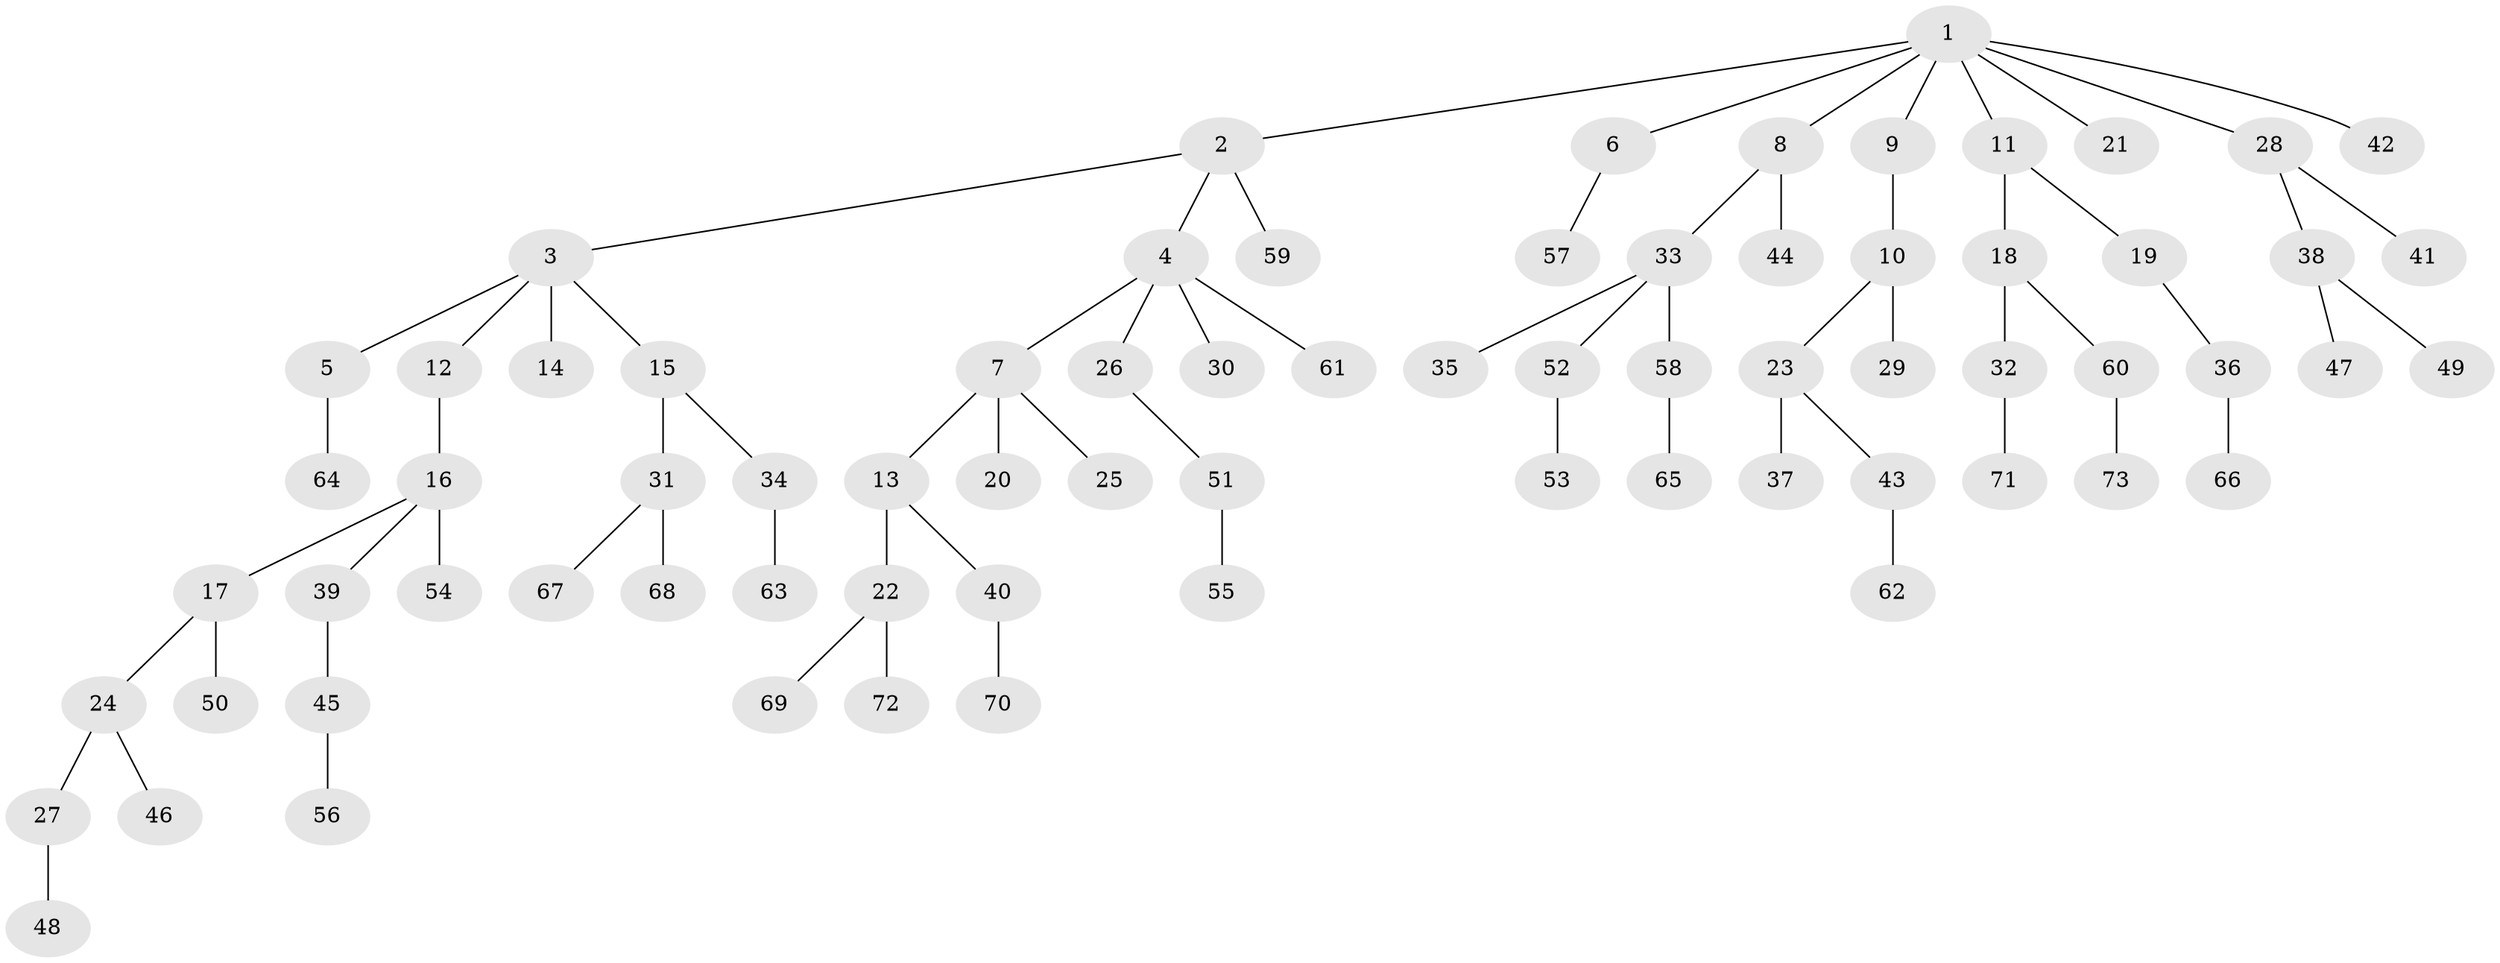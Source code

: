 // Generated by graph-tools (version 1.1) at 2025/36/03/09/25 02:36:30]
// undirected, 73 vertices, 72 edges
graph export_dot {
graph [start="1"]
  node [color=gray90,style=filled];
  1;
  2;
  3;
  4;
  5;
  6;
  7;
  8;
  9;
  10;
  11;
  12;
  13;
  14;
  15;
  16;
  17;
  18;
  19;
  20;
  21;
  22;
  23;
  24;
  25;
  26;
  27;
  28;
  29;
  30;
  31;
  32;
  33;
  34;
  35;
  36;
  37;
  38;
  39;
  40;
  41;
  42;
  43;
  44;
  45;
  46;
  47;
  48;
  49;
  50;
  51;
  52;
  53;
  54;
  55;
  56;
  57;
  58;
  59;
  60;
  61;
  62;
  63;
  64;
  65;
  66;
  67;
  68;
  69;
  70;
  71;
  72;
  73;
  1 -- 2;
  1 -- 6;
  1 -- 8;
  1 -- 9;
  1 -- 11;
  1 -- 21;
  1 -- 28;
  1 -- 42;
  2 -- 3;
  2 -- 4;
  2 -- 59;
  3 -- 5;
  3 -- 12;
  3 -- 14;
  3 -- 15;
  4 -- 7;
  4 -- 26;
  4 -- 30;
  4 -- 61;
  5 -- 64;
  6 -- 57;
  7 -- 13;
  7 -- 20;
  7 -- 25;
  8 -- 33;
  8 -- 44;
  9 -- 10;
  10 -- 23;
  10 -- 29;
  11 -- 18;
  11 -- 19;
  12 -- 16;
  13 -- 22;
  13 -- 40;
  15 -- 31;
  15 -- 34;
  16 -- 17;
  16 -- 39;
  16 -- 54;
  17 -- 24;
  17 -- 50;
  18 -- 32;
  18 -- 60;
  19 -- 36;
  22 -- 69;
  22 -- 72;
  23 -- 37;
  23 -- 43;
  24 -- 27;
  24 -- 46;
  26 -- 51;
  27 -- 48;
  28 -- 38;
  28 -- 41;
  31 -- 67;
  31 -- 68;
  32 -- 71;
  33 -- 35;
  33 -- 52;
  33 -- 58;
  34 -- 63;
  36 -- 66;
  38 -- 47;
  38 -- 49;
  39 -- 45;
  40 -- 70;
  43 -- 62;
  45 -- 56;
  51 -- 55;
  52 -- 53;
  58 -- 65;
  60 -- 73;
}
